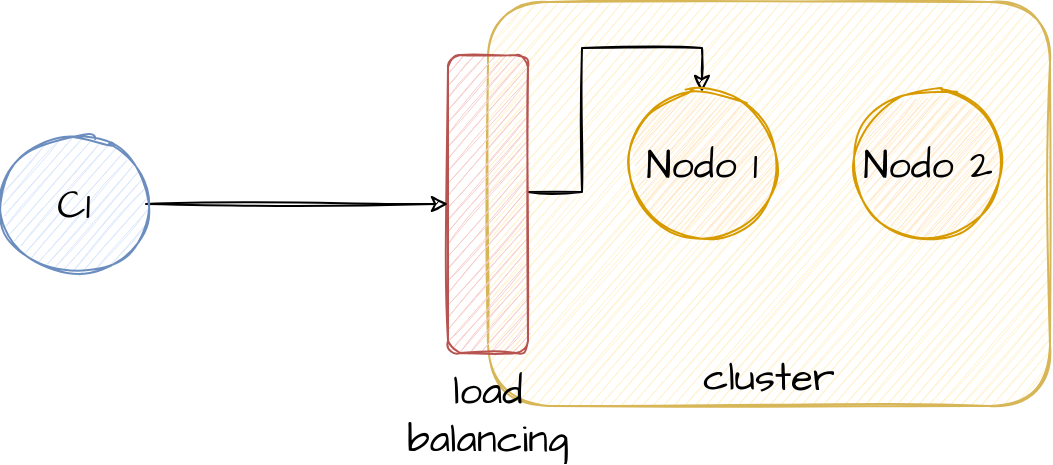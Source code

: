<mxfile version="16.1.2" type="device"><diagram id="iR7kW6d5z7mH8W_eMVzF" name="Page-1"><mxGraphModel dx="946" dy="543" grid="0" gridSize="10" guides="1" tooltips="1" connect="1" arrows="1" fold="1" page="1" pageScale="1" pageWidth="827" pageHeight="1169" math="0" shadow="0"><root><mxCell id="0"/><mxCell id="1" parent="0"/><mxCell id="LwVA78MGahFg6l0W7koL-2" value="cluster" style="rounded=1;whiteSpace=wrap;html=1;sketch=1;hachureGap=4;fontFamily=Architects Daughter;fontSource=https%3A%2F%2Ffonts.googleapis.com%2Fcss%3Ffamily%3DArchitects%2BDaughter;fontSize=20;fillColor=#fff2cc;strokeColor=#d6b656;verticalAlign=bottom;" parent="1" vertex="1"><mxGeometry x="439" y="139" width="281" height="202" as="geometry"/></mxCell><mxCell id="0e-mokFK-Mai7gC2j-Q--6" style="edgeStyle=orthogonalEdgeStyle;rounded=0;sketch=1;orthogonalLoop=1;jettySize=auto;html=1;entryX=0.5;entryY=0;entryDx=0;entryDy=0;labelBackgroundColor=none;fontFamily=Architects Daughter;fontSource=https%3A%2F%2Ffonts.googleapis.com%2Fcss%3Ffamily%3DArchitects%2BDaughter;fontSize=20;" parent="1" source="0e-mokFK-Mai7gC2j-Q--1" target="0e-mokFK-Mai7gC2j-Q--2" edge="1"><mxGeometry relative="1" as="geometry"><Array as="points"><mxPoint x="486" y="234"/><mxPoint x="486" y="162"/><mxPoint x="546" y="162"/></Array></mxGeometry></mxCell><mxCell id="0e-mokFK-Mai7gC2j-Q--1" value="load balancing" style="rounded=1;whiteSpace=wrap;html=1;shadow=0;sketch=1;fontSize=20;fontFamily=Architects Daughter;fontSource=https%3A%2F%2Ffonts.googleapis.com%2Fcss%3Ffamily%3DArchitects%2BDaughter;labelPosition=center;verticalLabelPosition=bottom;align=center;verticalAlign=top;fillColor=#f8cecc;strokeColor=#b85450;" parent="1" vertex="1"><mxGeometry x="419" y="165.5" width="40" height="149" as="geometry"/></mxCell><mxCell id="0e-mokFK-Mai7gC2j-Q--2" value="Nodo 1" style="ellipse;whiteSpace=wrap;html=1;shadow=0;sketch=1;fontSize=20;fontFamily=Architects Daughter;fontSource=https%3A%2F%2Ffonts.googleapis.com%2Fcss%3Ffamily%3DArchitects%2BDaughter;fillColor=#ffe6cc;strokeColor=#d79b00;" parent="1" vertex="1"><mxGeometry x="510" y="184" width="72" height="72" as="geometry"/></mxCell><mxCell id="0e-mokFK-Mai7gC2j-Q--3" value="Nodo 2" style="ellipse;whiteSpace=wrap;html=1;shadow=0;sketch=1;fontSize=20;fontFamily=Architects Daughter;fontSource=https%3A%2F%2Ffonts.googleapis.com%2Fcss%3Ffamily%3DArchitects%2BDaughter;fillColor=#ffe6cc;strokeColor=#d79b00;" parent="1" vertex="1"><mxGeometry x="623" y="184" width="72" height="72" as="geometry"/></mxCell><mxCell id="0e-mokFK-Mai7gC2j-Q--5" style="edgeStyle=orthogonalEdgeStyle;rounded=0;orthogonalLoop=1;jettySize=auto;html=1;entryX=0;entryY=0.5;entryDx=0;entryDy=0;fontFamily=Architects Daughter;fontSource=https%3A%2F%2Ffonts.googleapis.com%2Fcss%3Ffamily%3DArchitects%2BDaughter;fontSize=20;labelBackgroundColor=none;sketch=1;" parent="1" source="0e-mokFK-Mai7gC2j-Q--4" target="0e-mokFK-Mai7gC2j-Q--1" edge="1"><mxGeometry relative="1" as="geometry"/></mxCell><mxCell id="0e-mokFK-Mai7gC2j-Q--4" value="C1" style="ellipse;whiteSpace=wrap;html=1;shadow=0;sketch=1;fontSize=20;fontFamily=Architects Daughter;fontSource=https%3A%2F%2Ffonts.googleapis.com%2Fcss%3Ffamily%3DArchitects%2BDaughter;fillColor=#dae8fc;strokeColor=#6c8ebf;" parent="1" vertex="1"><mxGeometry x="196" y="204" width="72" height="72" as="geometry"/></mxCell></root></mxGraphModel></diagram></mxfile>
